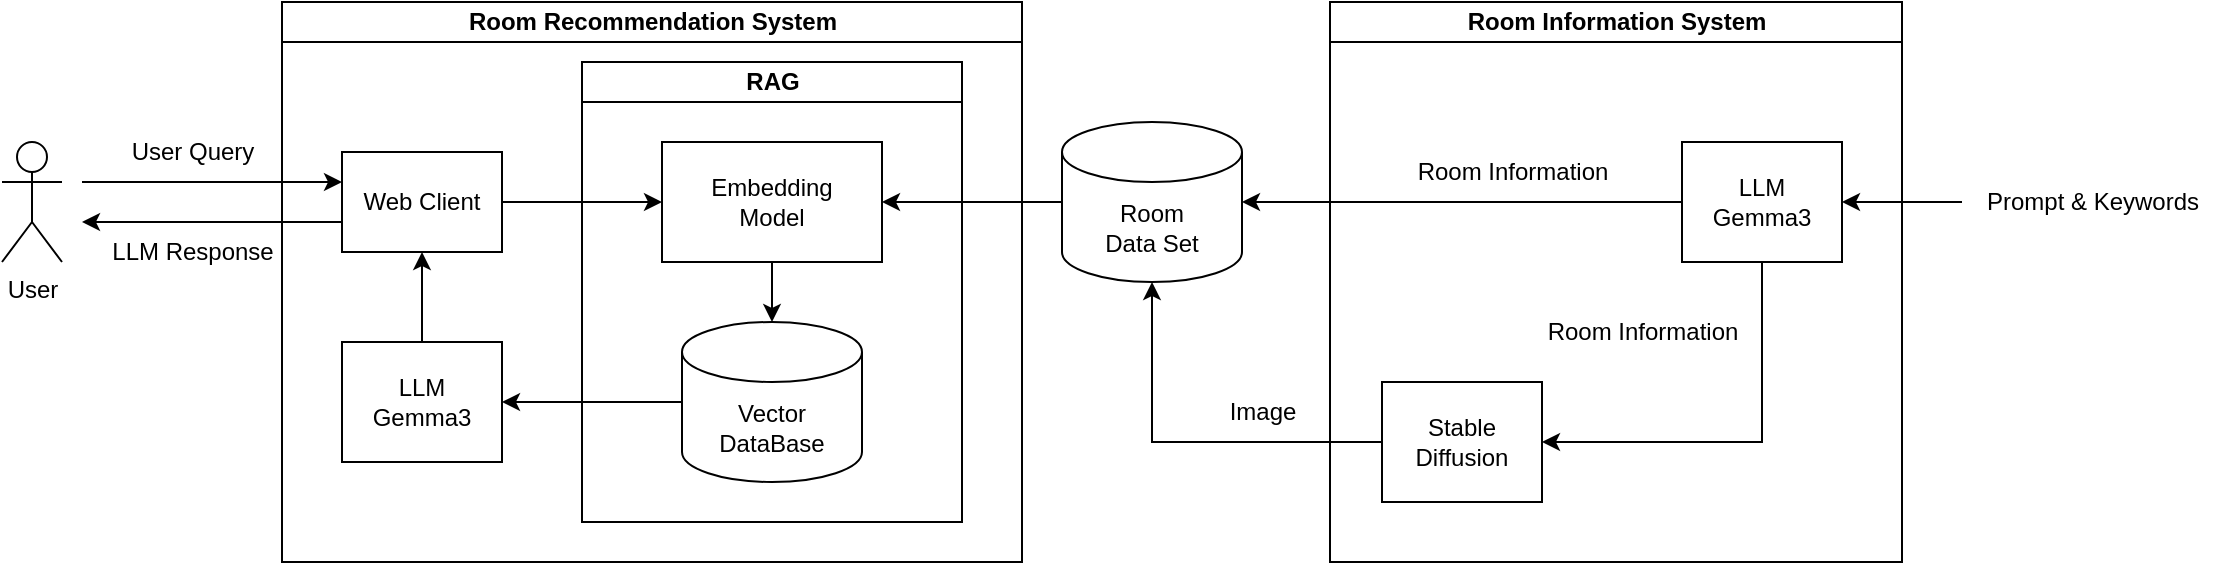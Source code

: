 <mxfile version="27.0.5">
  <diagram id="prtHgNgQTEPvFCAcTncT" name="Page-1">
    <mxGraphModel dx="1988" dy="436" grid="1" gridSize="10" guides="1" tooltips="1" connect="1" arrows="1" fold="1" page="1" pageScale="1" pageWidth="827" pageHeight="1169" math="0" shadow="0">
      <root>
        <mxCell id="0" />
        <mxCell id="1" parent="0" />
        <mxCell id="F1oCU3KucGZXw1zdUeXQ-5" value="Room Recommendation System" style="swimlane;html=1;startSize=20;horizontal=1;containerType=tree;glass=0;" parent="1" vertex="1">
          <mxGeometry x="-110" y="70" width="370" height="280" as="geometry" />
        </mxCell>
        <mxCell id="F1oCU3KucGZXw1zdUeXQ-23" style="edgeStyle=orthogonalEdgeStyle;rounded=0;orthogonalLoop=1;jettySize=auto;html=1;exitX=1;exitY=0.5;exitDx=0;exitDy=0;entryX=0;entryY=0.5;entryDx=0;entryDy=0;" parent="F1oCU3KucGZXw1zdUeXQ-5" source="F1oCU3KucGZXw1zdUeXQ-9" target="F1oCU3KucGZXw1zdUeXQ-12" edge="1">
          <mxGeometry relative="1" as="geometry" />
        </mxCell>
        <mxCell id="F1oCU3KucGZXw1zdUeXQ-9" value="Web Client" style="rounded=0;whiteSpace=wrap;html=1;" parent="F1oCU3KucGZXw1zdUeXQ-5" vertex="1">
          <mxGeometry x="30" y="75" width="80" height="50" as="geometry" />
        </mxCell>
        <mxCell id="F1oCU3KucGZXw1zdUeXQ-21" style="edgeStyle=orthogonalEdgeStyle;rounded=0;orthogonalLoop=1;jettySize=auto;html=1;exitX=0.5;exitY=1;exitDx=0;exitDy=0;" parent="F1oCU3KucGZXw1zdUeXQ-5" source="F1oCU3KucGZXw1zdUeXQ-12" target="F1oCU3KucGZXw1zdUeXQ-19" edge="1">
          <mxGeometry relative="1" as="geometry" />
        </mxCell>
        <mxCell id="F1oCU3KucGZXw1zdUeXQ-12" value="Embedding&lt;div&gt;Model&lt;/div&gt;" style="rounded=0;whiteSpace=wrap;html=1;" parent="F1oCU3KucGZXw1zdUeXQ-5" vertex="1">
          <mxGeometry x="190" y="70" width="110" height="60" as="geometry" />
        </mxCell>
        <mxCell id="F1oCU3KucGZXw1zdUeXQ-6" value="User" style="shape=umlActor;verticalLabelPosition=bottom;verticalAlign=top;html=1;outlineConnect=0;" parent="F1oCU3KucGZXw1zdUeXQ-5" vertex="1">
          <mxGeometry x="-140" y="70" width="30" height="60" as="geometry" />
        </mxCell>
        <mxCell id="F1oCU3KucGZXw1zdUeXQ-37" style="edgeStyle=orthogonalEdgeStyle;rounded=0;orthogonalLoop=1;jettySize=auto;html=1;exitX=0;exitY=0.5;exitDx=0;exitDy=0;exitPerimeter=0;entryX=1;entryY=0.5;entryDx=0;entryDy=0;" parent="F1oCU3KucGZXw1zdUeXQ-5" source="F1oCU3KucGZXw1zdUeXQ-19" target="F1oCU3KucGZXw1zdUeXQ-36" edge="1">
          <mxGeometry relative="1" as="geometry" />
        </mxCell>
        <mxCell id="F1oCU3KucGZXw1zdUeXQ-19" value="Vector DataBase" style="shape=cylinder3;whiteSpace=wrap;html=1;boundedLbl=1;backgroundOutline=1;size=15;" parent="F1oCU3KucGZXw1zdUeXQ-5" vertex="1">
          <mxGeometry x="200" y="160" width="90" height="80" as="geometry" />
        </mxCell>
        <mxCell id="F1oCU3KucGZXw1zdUeXQ-38" style="edgeStyle=orthogonalEdgeStyle;rounded=0;orthogonalLoop=1;jettySize=auto;html=1;exitX=0.5;exitY=0;exitDx=0;exitDy=0;entryX=0.5;entryY=1;entryDx=0;entryDy=0;" parent="F1oCU3KucGZXw1zdUeXQ-5" source="F1oCU3KucGZXw1zdUeXQ-36" target="F1oCU3KucGZXw1zdUeXQ-9" edge="1">
          <mxGeometry relative="1" as="geometry" />
        </mxCell>
        <mxCell id="F1oCU3KucGZXw1zdUeXQ-36" value="&lt;div&gt;LLM&lt;/div&gt;&lt;div&gt;Gemma3&lt;/div&gt;" style="rounded=0;whiteSpace=wrap;html=1;" parent="F1oCU3KucGZXw1zdUeXQ-5" vertex="1">
          <mxGeometry x="30" y="170" width="80" height="60" as="geometry" />
        </mxCell>
        <mxCell id="F1oCU3KucGZXw1zdUeXQ-17" style="edgeStyle=orthogonalEdgeStyle;rounded=0;orthogonalLoop=1;jettySize=auto;html=1;exitX=0;exitY=0.5;exitDx=0;exitDy=0;exitPerimeter=0;entryX=1;entryY=0.5;entryDx=0;entryDy=0;" parent="F1oCU3KucGZXw1zdUeXQ-5" source="F1oCU3KucGZXw1zdUeXQ-1" target="F1oCU3KucGZXw1zdUeXQ-12" edge="1">
          <mxGeometry relative="1" as="geometry" />
        </mxCell>
        <mxCell id="F1oCU3KucGZXw1zdUeXQ-1" value="Room&lt;div&gt;Data Set&lt;/div&gt;" style="shape=cylinder3;whiteSpace=wrap;html=1;boundedLbl=1;backgroundOutline=1;size=15;" parent="F1oCU3KucGZXw1zdUeXQ-5" vertex="1">
          <mxGeometry x="390" y="60" width="90" height="80" as="geometry" />
        </mxCell>
        <mxCell id="F1oCU3KucGZXw1zdUeXQ-11" value="User Query" style="text;html=1;align=center;verticalAlign=middle;resizable=0;points=[];autosize=1;strokeColor=none;fillColor=none;" parent="F1oCU3KucGZXw1zdUeXQ-5" vertex="1">
          <mxGeometry x="-85" y="60" width="80" height="30" as="geometry" />
        </mxCell>
        <mxCell id="F1oCU3KucGZXw1zdUeXQ-10" value="" style="endArrow=classic;html=1;rounded=0;entryX=0;entryY=0.5;entryDx=0;entryDy=0;" parent="F1oCU3KucGZXw1zdUeXQ-5" edge="1">
          <mxGeometry width="50" height="50" relative="1" as="geometry">
            <mxPoint x="-100" y="90" as="sourcePoint" />
            <mxPoint x="30" y="90.0" as="targetPoint" />
          </mxGeometry>
        </mxCell>
        <mxCell id="F1oCU3KucGZXw1zdUeXQ-40" value="" style="endArrow=classic;html=1;rounded=0;exitX=0;exitY=0.9;exitDx=0;exitDy=0;exitPerimeter=0;" parent="F1oCU3KucGZXw1zdUeXQ-5" edge="1">
          <mxGeometry width="50" height="50" relative="1" as="geometry">
            <mxPoint x="30" y="110" as="sourcePoint" />
            <mxPoint x="-100" y="110" as="targetPoint" />
          </mxGeometry>
        </mxCell>
        <mxCell id="F1oCU3KucGZXw1zdUeXQ-41" value="LLM Response" style="text;html=1;align=center;verticalAlign=middle;resizable=0;points=[];autosize=1;strokeColor=none;fillColor=none;" parent="F1oCU3KucGZXw1zdUeXQ-5" vertex="1">
          <mxGeometry x="-95" y="110" width="100" height="30" as="geometry" />
        </mxCell>
        <mxCell id="F1oCU3KucGZXw1zdUeXQ-42" value="RAG" style="swimlane;html=1;startSize=20;horizontal=1;containerType=tree;glass=0;" parent="F1oCU3KucGZXw1zdUeXQ-5" vertex="1">
          <mxGeometry x="150" y="30" width="190" height="230" as="geometry" />
        </mxCell>
        <mxCell id="F1oCU3KucGZXw1zdUeXQ-58" value="Room Information System" style="swimlane;html=1;startSize=20;horizontal=1;containerType=tree;glass=0;" parent="1" vertex="1">
          <mxGeometry x="414" y="70" width="286" height="280" as="geometry" />
        </mxCell>
        <mxCell id="PzHXwChlqDDCx3O6kuuf-2" style="edgeStyle=orthogonalEdgeStyle;rounded=0;orthogonalLoop=1;jettySize=auto;html=1;exitX=0.5;exitY=1;exitDx=0;exitDy=0;entryX=1;entryY=0.5;entryDx=0;entryDy=0;" edge="1" parent="F1oCU3KucGZXw1zdUeXQ-58" source="F1oCU3KucGZXw1zdUeXQ-74" target="F1oCU3KucGZXw1zdUeXQ-85">
          <mxGeometry relative="1" as="geometry" />
        </mxCell>
        <mxCell id="F1oCU3KucGZXw1zdUeXQ-74" value="LLM&lt;div&gt;Gemma3&lt;/div&gt;" style="rounded=0;whiteSpace=wrap;html=1;" parent="F1oCU3KucGZXw1zdUeXQ-58" vertex="1">
          <mxGeometry x="176" y="70" width="80" height="60" as="geometry" />
        </mxCell>
        <mxCell id="F1oCU3KucGZXw1zdUeXQ-86" value="Room Information" style="text;html=1;align=center;verticalAlign=middle;resizable=0;points=[];autosize=1;strokeColor=none;fillColor=none;" parent="F1oCU3KucGZXw1zdUeXQ-58" vertex="1">
          <mxGeometry x="31" y="70" width="120" height="30" as="geometry" />
        </mxCell>
        <mxCell id="F1oCU3KucGZXw1zdUeXQ-85" value="Stable&lt;div&gt;Diffusion&lt;/div&gt;" style="rounded=0;whiteSpace=wrap;html=1;" parent="F1oCU3KucGZXw1zdUeXQ-58" vertex="1">
          <mxGeometry x="26" y="190" width="80" height="60" as="geometry" />
        </mxCell>
        <mxCell id="PzHXwChlqDDCx3O6kuuf-3" value="Room Information" style="text;html=1;align=center;verticalAlign=middle;resizable=0;points=[];autosize=1;strokeColor=none;fillColor=none;" vertex="1" parent="F1oCU3KucGZXw1zdUeXQ-58">
          <mxGeometry x="96" y="150" width="120" height="30" as="geometry" />
        </mxCell>
        <mxCell id="F1oCU3KucGZXw1zdUeXQ-83" style="edgeStyle=orthogonalEdgeStyle;rounded=0;orthogonalLoop=1;jettySize=auto;html=1;exitX=0;exitY=0.5;exitDx=0;exitDy=0;entryX=1;entryY=0.5;entryDx=0;entryDy=0;entryPerimeter=0;" parent="1" source="F1oCU3KucGZXw1zdUeXQ-74" target="F1oCU3KucGZXw1zdUeXQ-1" edge="1">
          <mxGeometry relative="1" as="geometry" />
        </mxCell>
        <mxCell id="F1oCU3KucGZXw1zdUeXQ-103" style="edgeStyle=orthogonalEdgeStyle;rounded=0;orthogonalLoop=1;jettySize=auto;html=1;exitX=0;exitY=0.5;exitDx=0;exitDy=0;entryX=0.5;entryY=1;entryDx=0;entryDy=0;entryPerimeter=0;" parent="1" source="F1oCU3KucGZXw1zdUeXQ-85" target="F1oCU3KucGZXw1zdUeXQ-1" edge="1">
          <mxGeometry relative="1" as="geometry" />
        </mxCell>
        <mxCell id="F1oCU3KucGZXw1zdUeXQ-104" value="Image" style="text;html=1;align=center;verticalAlign=middle;resizable=0;points=[];autosize=1;strokeColor=none;fillColor=none;" parent="1" vertex="1">
          <mxGeometry x="350" y="260" width="60" height="30" as="geometry" />
        </mxCell>
        <mxCell id="F1oCU3KucGZXw1zdUeXQ-81" value="Prompt &amp;amp; Keywords" style="text;html=1;align=center;verticalAlign=middle;resizable=0;points=[];autosize=1;strokeColor=none;fillColor=none;" parent="1" vertex="1">
          <mxGeometry x="730" y="155" width="130" height="30" as="geometry" />
        </mxCell>
        <mxCell id="F1oCU3KucGZXw1zdUeXQ-80" value="" style="endArrow=classic;html=1;rounded=0;entryX=1;entryY=0.5;entryDx=0;entryDy=0;" parent="1" source="F1oCU3KucGZXw1zdUeXQ-81" target="F1oCU3KucGZXw1zdUeXQ-74" edge="1">
          <mxGeometry width="50" height="50" relative="1" as="geometry">
            <mxPoint x="925" y="170" as="sourcePoint" />
            <mxPoint x="935" y="185" as="targetPoint" />
          </mxGeometry>
        </mxCell>
      </root>
    </mxGraphModel>
  </diagram>
</mxfile>
